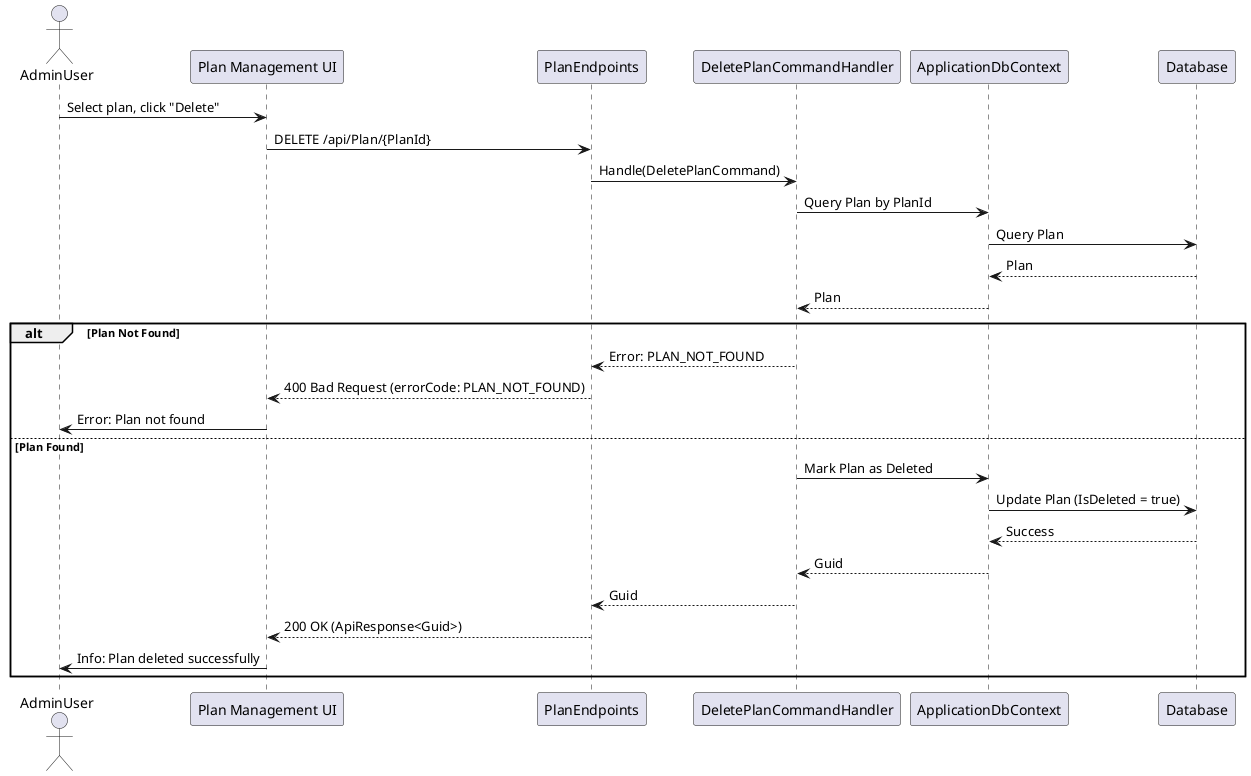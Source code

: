 @startuml
actor AdminUser
participant "Plan Management UI" as UI
participant PlanEndpoints
participant DeletePlanCommandHandler as Handler
participant ApplicationDbContext
participant Database

AdminUser -> UI : Select plan, click "Delete"
UI -> PlanEndpoints : DELETE /api/Plan/{PlanId}
PlanEndpoints -> Handler : Handle(DeletePlanCommand)
Handler -> ApplicationDbContext : Query Plan by PlanId
ApplicationDbContext -> Database : Query Plan
Database --> ApplicationDbContext : Plan
ApplicationDbContext --> Handler : Plan
alt Plan Not Found
    Handler --> PlanEndpoints : Error: PLAN_NOT_FOUND
    PlanEndpoints --> UI : 400 Bad Request (errorCode: PLAN_NOT_FOUND)
    UI -> AdminUser : Error: Plan not found
else Plan Found
    Handler -> ApplicationDbContext : Mark Plan as Deleted
    ApplicationDbContext -> Database : Update Plan (IsDeleted = true)
    Database --> ApplicationDbContext : Success
    ApplicationDbContext --> Handler : Guid
    Handler --> PlanEndpoints : Guid
    PlanEndpoints --> UI : 200 OK (ApiResponse<Guid>)
    UI -> AdminUser : Info: Plan deleted successfully
end
@enduml